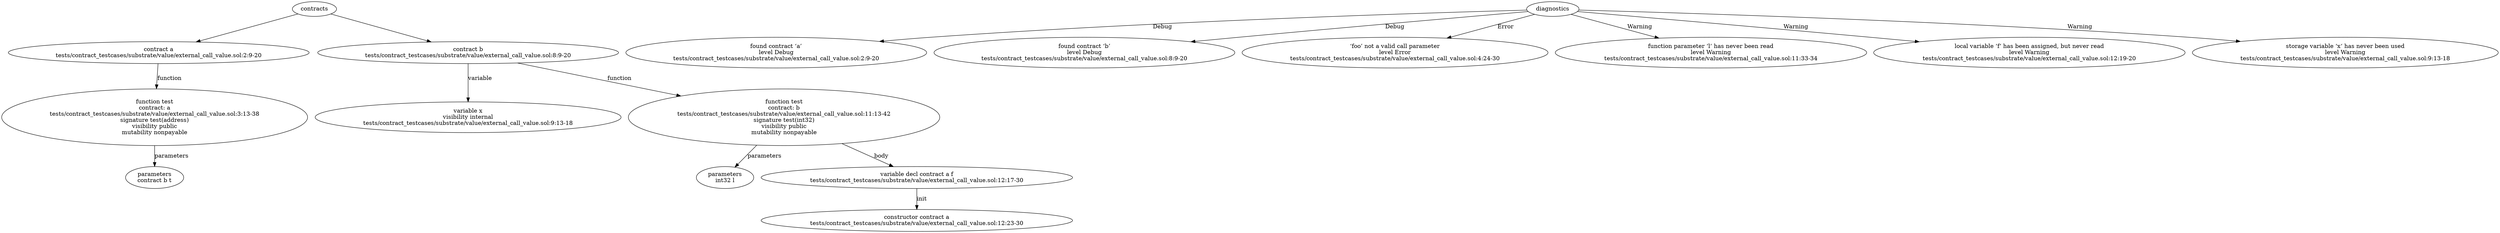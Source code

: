 strict digraph "tests/contract_testcases/substrate/value/external_call_value.sol" {
	contract [label="contract a\ntests/contract_testcases/substrate/value/external_call_value.sol:2:9-20"]
	test [label="function test\ncontract: a\ntests/contract_testcases/substrate/value/external_call_value.sol:3:13-38\nsignature test(address)\nvisibility public\nmutability nonpayable"]
	parameters [label="parameters\ncontract b t"]
	contract_4 [label="contract b\ntests/contract_testcases/substrate/value/external_call_value.sol:8:9-20"]
	var [label="variable x\nvisibility internal\ntests/contract_testcases/substrate/value/external_call_value.sol:9:13-18"]
	test_6 [label="function test\ncontract: b\ntests/contract_testcases/substrate/value/external_call_value.sol:11:13-42\nsignature test(int32)\nvisibility public\nmutability nonpayable"]
	parameters_7 [label="parameters\nint32 l"]
	var_decl [label="variable decl contract a f\ntests/contract_testcases/substrate/value/external_call_value.sol:12:17-30"]
	constructor [label="constructor contract a\ntests/contract_testcases/substrate/value/external_call_value.sol:12:23-30"]
	diagnostic [label="found contract ‘a’\nlevel Debug\ntests/contract_testcases/substrate/value/external_call_value.sol:2:9-20"]
	diagnostic_12 [label="found contract ‘b’\nlevel Debug\ntests/contract_testcases/substrate/value/external_call_value.sol:8:9-20"]
	diagnostic_13 [label="‘foo’ not a valid call parameter\nlevel Error\ntests/contract_testcases/substrate/value/external_call_value.sol:4:24-30"]
	diagnostic_14 [label="function parameter ‘l‘ has never been read\nlevel Warning\ntests/contract_testcases/substrate/value/external_call_value.sol:11:33-34"]
	diagnostic_15 [label="local variable ‘f‘ has been assigned, but never read\nlevel Warning\ntests/contract_testcases/substrate/value/external_call_value.sol:12:19-20"]
	diagnostic_16 [label="storage variable ‘x‘ has never been used\nlevel Warning\ntests/contract_testcases/substrate/value/external_call_value.sol:9:13-18"]
	contracts -> contract
	contract -> test [label="function"]
	test -> parameters [label="parameters"]
	contracts -> contract_4
	contract_4 -> var [label="variable"]
	contract_4 -> test_6 [label="function"]
	test_6 -> parameters_7 [label="parameters"]
	test_6 -> var_decl [label="body"]
	var_decl -> constructor [label="init"]
	diagnostics -> diagnostic [label="Debug"]
	diagnostics -> diagnostic_12 [label="Debug"]
	diagnostics -> diagnostic_13 [label="Error"]
	diagnostics -> diagnostic_14 [label="Warning"]
	diagnostics -> diagnostic_15 [label="Warning"]
	diagnostics -> diagnostic_16 [label="Warning"]
}

